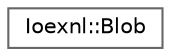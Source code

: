 digraph "Graphical Class Hierarchy"
{
 // INTERACTIVE_SVG=YES
 // LATEX_PDF_SIZE
  bgcolor="transparent";
  edge [fontname=Helvetica,fontsize=10,labelfontname=Helvetica,labelfontsize=10];
  node [fontname=Helvetica,fontsize=10,shape=box,height=0.2,width=0.4];
  rankdir="LR";
  Node0 [id="Node000000",label="Ioexnl::Blob",height=0.2,width=0.4,color="grey40", fillcolor="white", style="filled",URL="$structIoexnl_1_1Blob.html",tooltip=" "];
}
